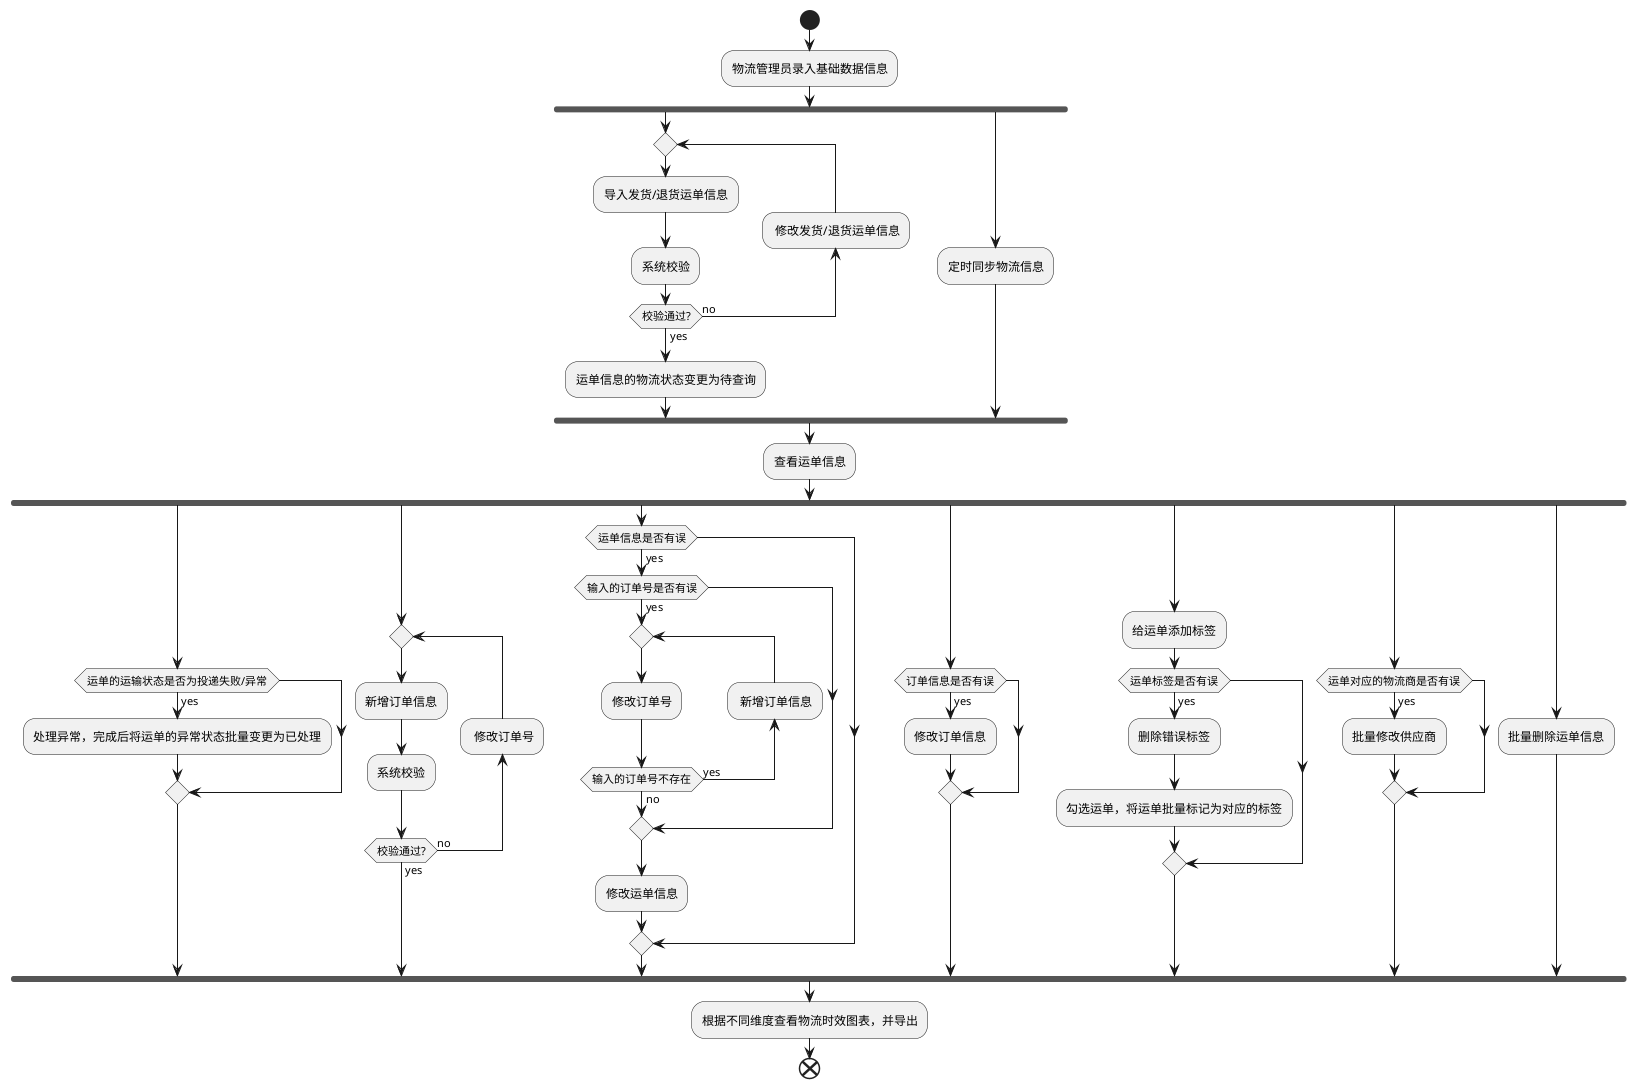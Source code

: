 @startuml

start
:物流管理员录入基础数据信息;
fork
repeat 
  :导入发货/退货运单信息;
  :系统校验;
backward: 修改发货/退货运单信息;
repeat while (校验通过?) is (no) not (yes)
:运单信息的物流状态变更为待查询;
fork again  
  :定时同步物流信息;
end fork
:查看运单信息;
fork 
  if(运单的运输状态是否为投递失败/异常) then (yes)
    :处理异常，完成后将运单的异常状态批量变更为已处理;
  endif
fork again
  repeat 
    :新增订单信息;
    :系统校验;
  backward: 修改订单号;
  repeat while (校验通过?) is (no) not (yes)
fork again
  if (运单信息是否有误) then (yes)
    if(输入的订单号是否有误) then (yes)
      repeat 
        :修改订单号;
      backward: 新增订单信息;
      repeat while (输入的订单号不存在) is (yes) not (no)
    endif
    :修改运单信息;
  endif
  fork again 
    if (订单信息是否有误) then (yes)
    :修改订单信息;
  endif
fork again
  :给运单添加标签;
  if(运单标签是否有误) then (yes)
      :删除错误标签;
      :勾选运单，将运单批量标记为对应的标签;
  endif
fork again
  if(运单对应的物流商是否有误) then (yes)
    :批量修改供应商;
  endif
fork again 
  :批量删除运单信息;
end fork
:根据不同维度查看物流时效图表，并导出;
end

@enduml